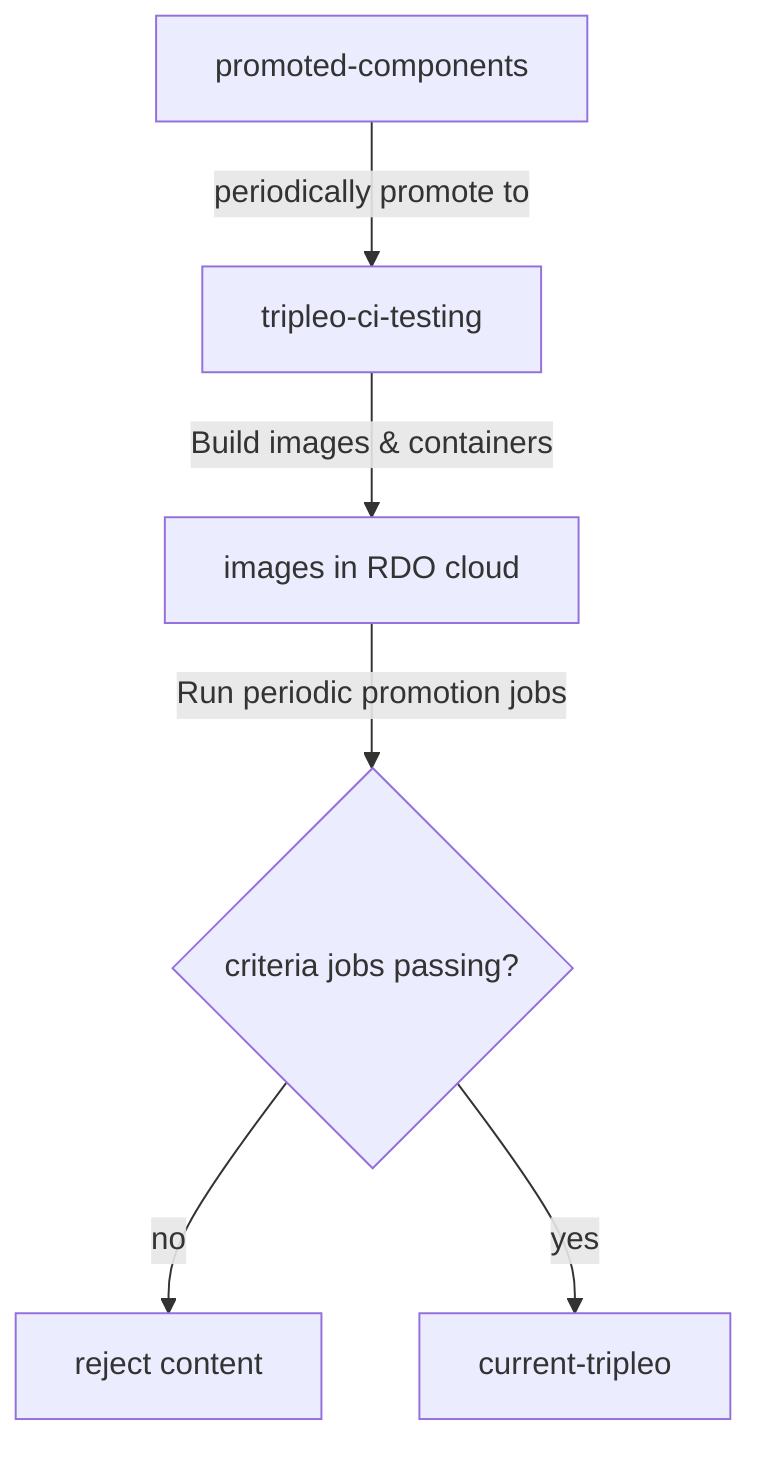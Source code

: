graph TD
    A[promoted-components] --> |periodically promote to| B[tripleo-ci-testing]
    B --> |Build images & containers| C[images in RDO cloud]
    C --> |Run periodic promotion jobs| D{criteria jobs passing?}
    D-->|no| F[reject content]
    D-->|yes| E[current-tripleo]